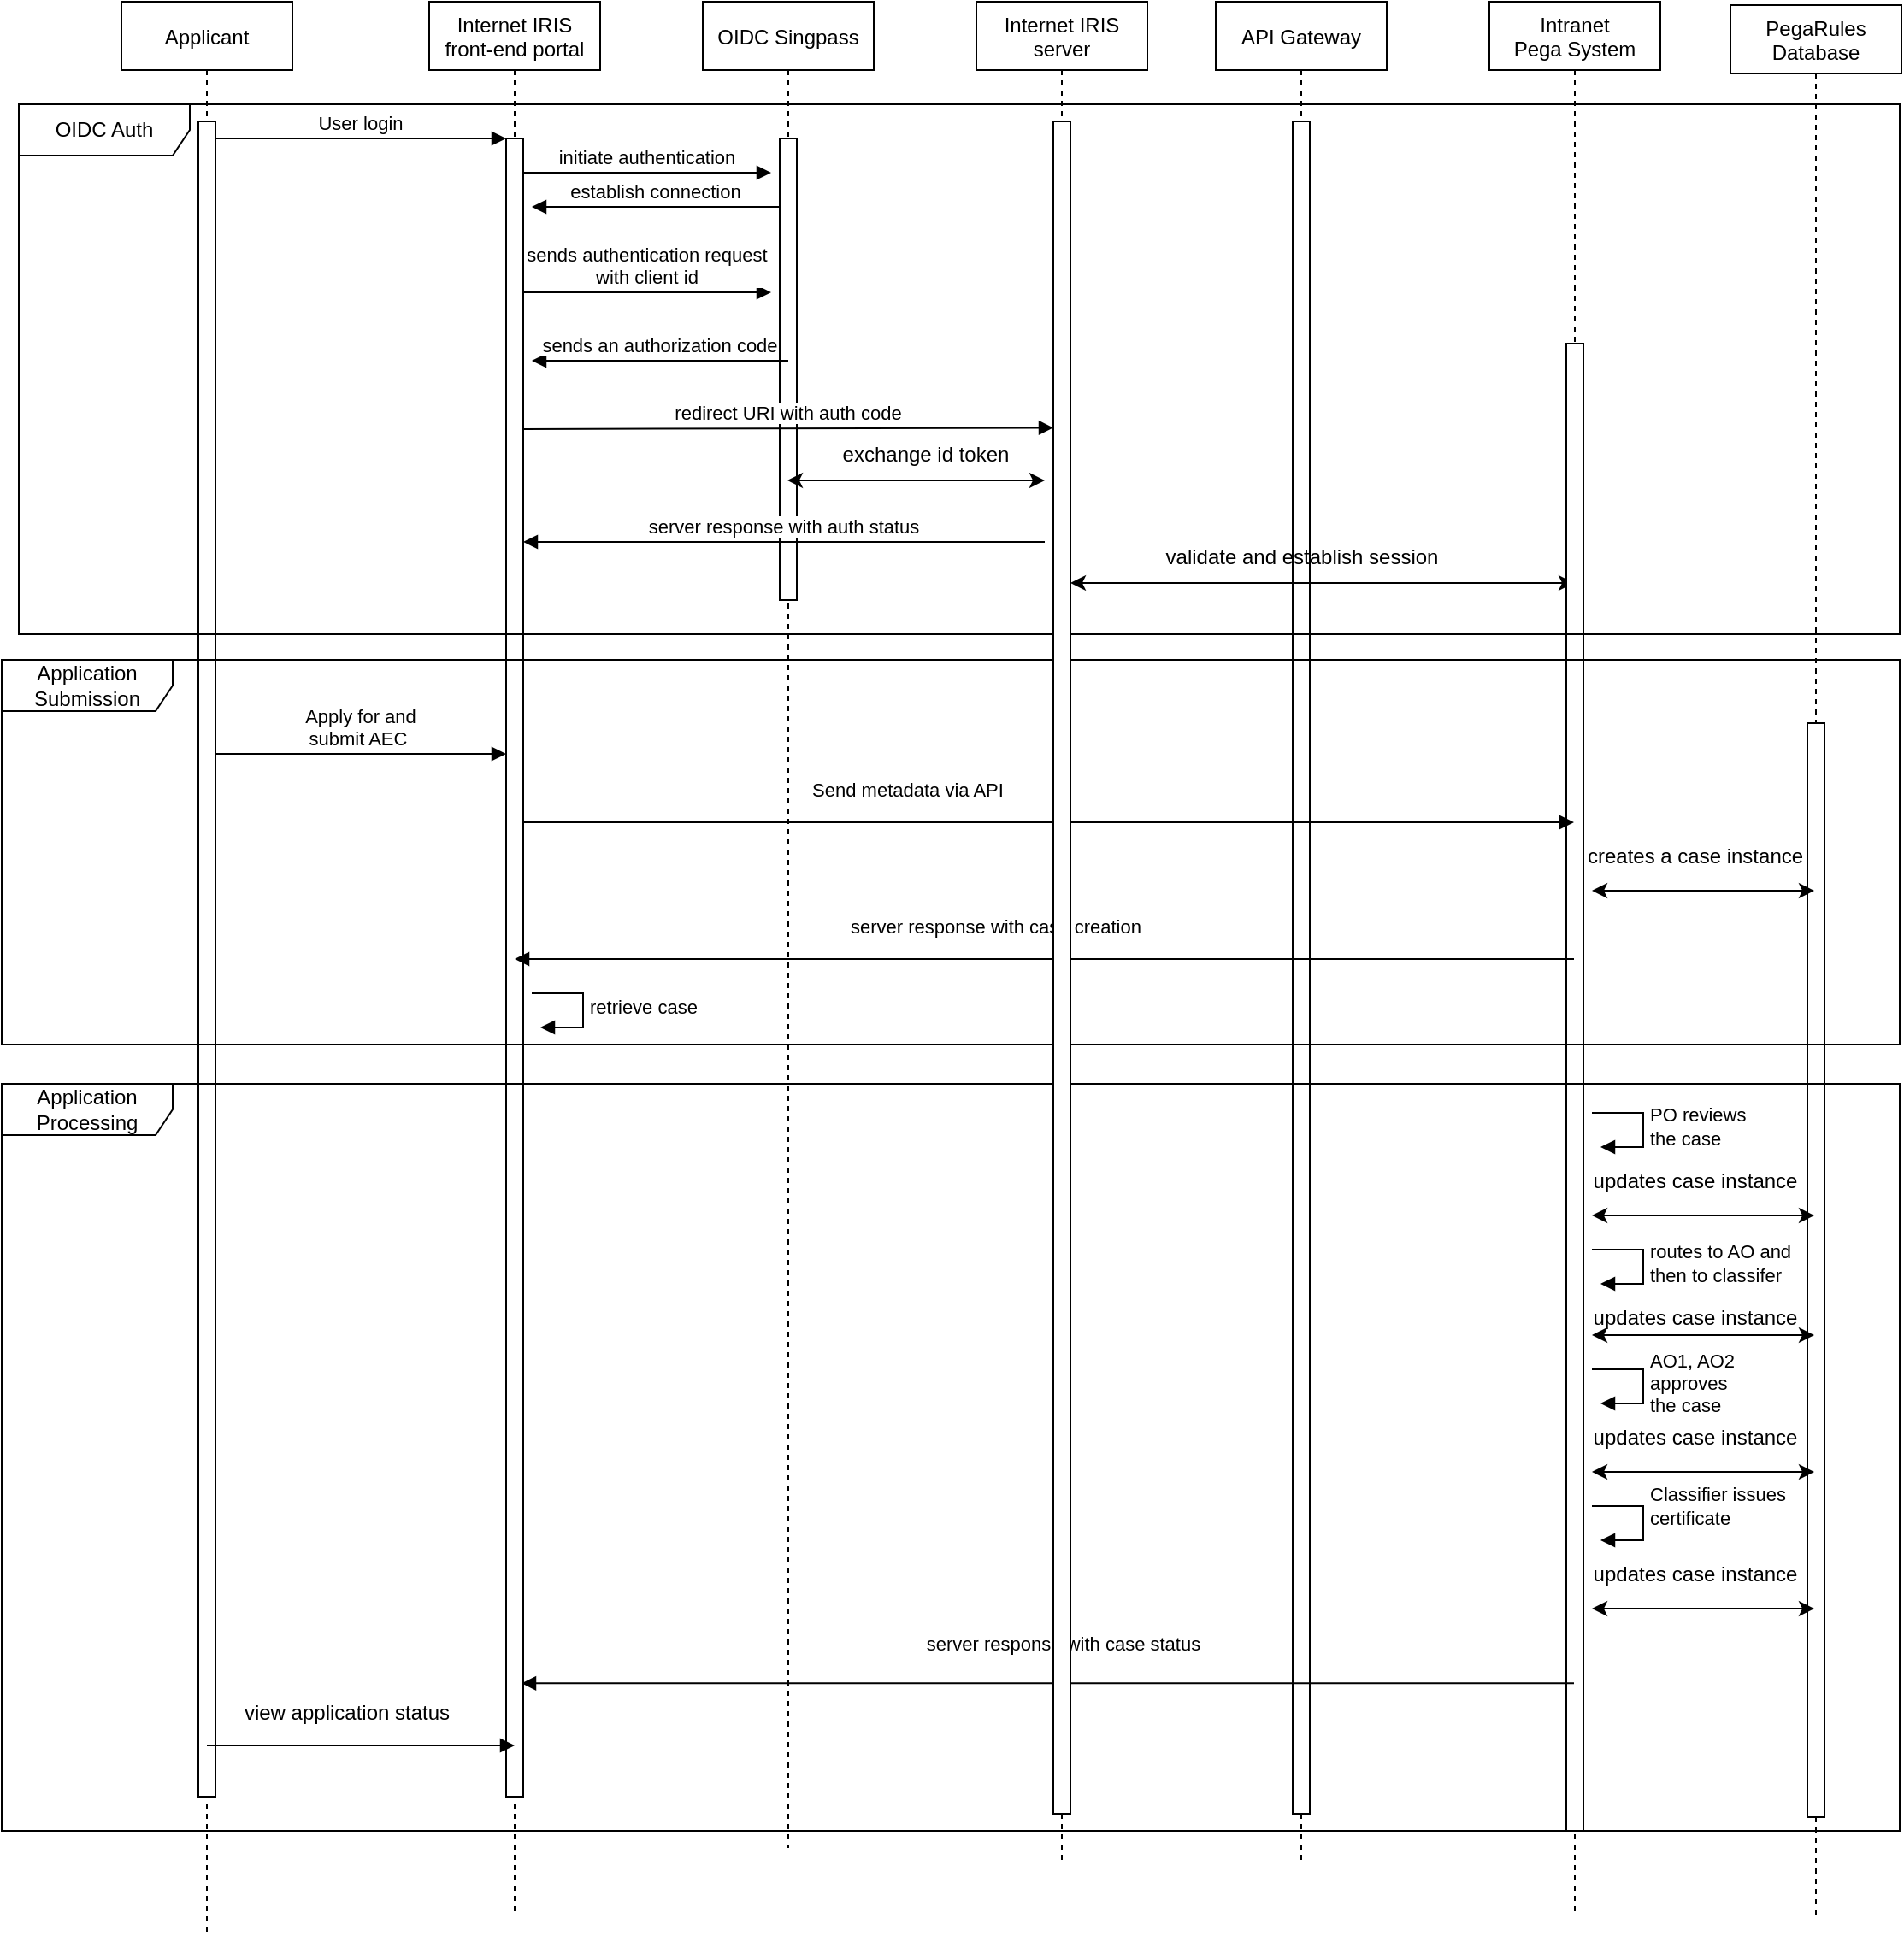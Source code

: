 <mxfile version="20.2.8" type="github">
  <diagram id="kgpKYQtTHZ0yAKxKKP6v" name="Page-1">
    <mxGraphModel dx="1320" dy="508" grid="1" gridSize="10" guides="1" tooltips="1" connect="1" arrows="1" fold="1" page="1" pageScale="1" pageWidth="850" pageHeight="1100" math="0" shadow="0">
      <root>
        <mxCell id="0" />
        <mxCell id="1" parent="0" />
        <mxCell id="3nuBFxr9cyL0pnOWT2aG-1" value="Applicant" style="shape=umlLifeline;perimeter=lifelinePerimeter;container=1;collapsible=0;recursiveResize=0;rounded=0;shadow=0;strokeWidth=1;" parent="1" vertex="1">
          <mxGeometry x="120" y="80" width="100" height="1130" as="geometry" />
        </mxCell>
        <mxCell id="3nuBFxr9cyL0pnOWT2aG-2" value="" style="points=[];perimeter=orthogonalPerimeter;rounded=0;shadow=0;strokeWidth=1;" parent="3nuBFxr9cyL0pnOWT2aG-1" vertex="1">
          <mxGeometry x="45" y="70" width="10" height="980" as="geometry" />
        </mxCell>
        <mxCell id="3nuBFxr9cyL0pnOWT2aG-5" value="Internet IRIS &#xa;front-end portal" style="shape=umlLifeline;perimeter=lifelinePerimeter;container=1;collapsible=0;recursiveResize=0;rounded=0;shadow=0;strokeWidth=1;" parent="1" vertex="1">
          <mxGeometry x="300" y="80" width="100" height="1120" as="geometry" />
        </mxCell>
        <mxCell id="3nuBFxr9cyL0pnOWT2aG-6" value="" style="points=[];perimeter=orthogonalPerimeter;rounded=0;shadow=0;strokeWidth=1;" parent="3nuBFxr9cyL0pnOWT2aG-5" vertex="1">
          <mxGeometry x="45" y="80" width="10" height="970" as="geometry" />
        </mxCell>
        <mxCell id="3nuBFxr9cyL0pnOWT2aG-8" value="User login" style="verticalAlign=bottom;endArrow=block;entryX=0;entryY=0;shadow=0;strokeWidth=1;" parent="1" source="3nuBFxr9cyL0pnOWT2aG-2" target="3nuBFxr9cyL0pnOWT2aG-6" edge="1">
          <mxGeometry relative="1" as="geometry">
            <mxPoint x="275" y="160" as="sourcePoint" />
          </mxGeometry>
        </mxCell>
        <mxCell id="3nuBFxr9cyL0pnOWT2aG-9" value="establish connection" style="verticalAlign=bottom;endArrow=block;shadow=0;strokeWidth=1;" parent="1" edge="1">
          <mxGeometry relative="1" as="geometry">
            <mxPoint x="505" y="200" as="sourcePoint" />
            <mxPoint x="360" y="200" as="targetPoint" />
          </mxGeometry>
        </mxCell>
        <mxCell id="Q2Nvd-xUFt3gvs3JJhA3-1" value="API Gateway" style="shape=umlLifeline;perimeter=lifelinePerimeter;container=1;collapsible=0;recursiveResize=0;rounded=0;shadow=0;strokeWidth=1;" parent="1" vertex="1">
          <mxGeometry x="760" y="80" width="100" height="1090" as="geometry" />
        </mxCell>
        <mxCell id="Q2Nvd-xUFt3gvs3JJhA3-2" value="" style="points=[];perimeter=orthogonalPerimeter;rounded=0;shadow=0;strokeWidth=1;" parent="Q2Nvd-xUFt3gvs3JJhA3-1" vertex="1">
          <mxGeometry x="45" y="70" width="10" height="990" as="geometry" />
        </mxCell>
        <mxCell id="d0YE2lin0IIMMGHwmQPa-5" value="" style="endArrow=classic;startArrow=classic;html=1;rounded=0;" edge="1" parent="Q2Nvd-xUFt3gvs3JJhA3-1" target="Q2Nvd-xUFt3gvs3JJhA3-5">
          <mxGeometry width="50" height="50" relative="1" as="geometry">
            <mxPoint x="-85" y="340" as="sourcePoint" />
            <mxPoint x="65.5" y="340" as="targetPoint" />
          </mxGeometry>
        </mxCell>
        <mxCell id="Q2Nvd-xUFt3gvs3JJhA3-5" value="Intranet &#xa;Pega System" style="shape=umlLifeline;perimeter=lifelinePerimeter;container=1;collapsible=0;recursiveResize=0;rounded=0;shadow=0;strokeWidth=1;" parent="1" vertex="1">
          <mxGeometry x="920" y="80" width="100" height="1120" as="geometry" />
        </mxCell>
        <mxCell id="Q2Nvd-xUFt3gvs3JJhA3-6" value="" style="points=[];perimeter=orthogonalPerimeter;rounded=0;shadow=0;strokeWidth=1;" parent="Q2Nvd-xUFt3gvs3JJhA3-5" vertex="1">
          <mxGeometry x="45" y="200" width="10" height="870" as="geometry" />
        </mxCell>
        <mxCell id="Q2Nvd-xUFt3gvs3JJhA3-11" value="PegaRules &#xa;Database" style="shape=umlLifeline;perimeter=lifelinePerimeter;container=1;collapsible=0;recursiveResize=0;rounded=0;shadow=0;strokeWidth=1;" parent="1" vertex="1">
          <mxGeometry x="1061" y="82" width="100" height="1118" as="geometry" />
        </mxCell>
        <mxCell id="Q2Nvd-xUFt3gvs3JJhA3-12" value="" style="points=[];perimeter=orthogonalPerimeter;rounded=0;shadow=0;strokeWidth=1;" parent="Q2Nvd-xUFt3gvs3JJhA3-11" vertex="1">
          <mxGeometry x="45" y="420" width="10" height="640" as="geometry" />
        </mxCell>
        <mxCell id="Q2Nvd-xUFt3gvs3JJhA3-21" value="initiate authentication" style="verticalAlign=bottom;endArrow=block;shadow=0;strokeWidth=1;" parent="1" edge="1">
          <mxGeometry relative="1" as="geometry">
            <mxPoint x="355" y="180.0" as="sourcePoint" />
            <mxPoint x="500" y="180" as="targetPoint" />
          </mxGeometry>
        </mxCell>
        <mxCell id="Q2Nvd-xUFt3gvs3JJhA3-22" value="OIDC Singpass" style="shape=umlLifeline;perimeter=lifelinePerimeter;container=1;collapsible=0;recursiveResize=0;rounded=0;shadow=0;strokeWidth=1;" parent="1" vertex="1">
          <mxGeometry x="460" y="80" width="100" height="1080" as="geometry" />
        </mxCell>
        <mxCell id="Q2Nvd-xUFt3gvs3JJhA3-23" value="" style="points=[];perimeter=orthogonalPerimeter;rounded=0;shadow=0;strokeWidth=1;" parent="Q2Nvd-xUFt3gvs3JJhA3-22" vertex="1">
          <mxGeometry x="45" y="80" width="10" height="270" as="geometry" />
        </mxCell>
        <mxCell id="Q2Nvd-xUFt3gvs3JJhA3-44" value="Application&lt;br&gt;Submission" style="shape=umlFrame;whiteSpace=wrap;html=1;width=100;height=30;" parent="Q2Nvd-xUFt3gvs3JJhA3-22" vertex="1">
          <mxGeometry x="-410" y="385" width="1110" height="225" as="geometry" />
        </mxCell>
        <mxCell id="Q2Nvd-xUFt3gvs3JJhA3-30" value="exchange id token" style="text;html=1;align=center;verticalAlign=middle;resizable=0;points=[];autosize=1;strokeColor=none;fillColor=none;" parent="Q2Nvd-xUFt3gvs3JJhA3-22" vertex="1">
          <mxGeometry x="70" y="250" width="120" height="30" as="geometry" />
        </mxCell>
        <mxCell id="Q2Nvd-xUFt3gvs3JJhA3-24" value="sends authentication request &#xa;with client id" style="verticalAlign=bottom;endArrow=block;shadow=0;strokeWidth=1;" parent="1" edge="1">
          <mxGeometry relative="1" as="geometry">
            <mxPoint x="355" y="250.0" as="sourcePoint" />
            <mxPoint x="500" y="250" as="targetPoint" />
          </mxGeometry>
        </mxCell>
        <mxCell id="Q2Nvd-xUFt3gvs3JJhA3-25" value="sends an authorization code" style="verticalAlign=bottom;endArrow=block;shadow=0;strokeWidth=1;" parent="1" edge="1">
          <mxGeometry relative="1" as="geometry">
            <mxPoint x="510" y="290" as="sourcePoint" />
            <mxPoint x="360" y="290" as="targetPoint" />
          </mxGeometry>
        </mxCell>
        <mxCell id="Q2Nvd-xUFt3gvs3JJhA3-26" value="redirect URI with auth code" style="verticalAlign=bottom;endArrow=block;shadow=0;strokeWidth=1;entryX=0;entryY=0.181;entryDx=0;entryDy=0;entryPerimeter=0;" parent="1" target="d0YE2lin0IIMMGHwmQPa-4" edge="1">
          <mxGeometry relative="1" as="geometry">
            <mxPoint x="355" y="330.0" as="sourcePoint" />
            <mxPoint x="500" y="330" as="targetPoint" />
          </mxGeometry>
        </mxCell>
        <mxCell id="Q2Nvd-xUFt3gvs3JJhA3-29" value="" style="endArrow=classic;startArrow=classic;html=1;rounded=0;" parent="1" edge="1">
          <mxGeometry width="50" height="50" relative="1" as="geometry">
            <mxPoint x="509.5" y="360" as="sourcePoint" />
            <mxPoint x="660" y="360" as="targetPoint" />
          </mxGeometry>
        </mxCell>
        <mxCell id="Q2Nvd-xUFt3gvs3JJhA3-31" value="server response with auth status" style="verticalAlign=bottom;endArrow=block;shadow=0;strokeWidth=1;entryX=1;entryY=0.572;entryDx=0;entryDy=0;entryPerimeter=0;" parent="1" edge="1">
          <mxGeometry relative="1" as="geometry">
            <mxPoint x="660" y="396" as="sourcePoint" />
            <mxPoint x="355" y="396" as="targetPoint" />
          </mxGeometry>
        </mxCell>
        <mxCell id="Q2Nvd-xUFt3gvs3JJhA3-32" value="Apply for and &#xa;submit AEC " style="verticalAlign=bottom;endArrow=block;entryX=0;entryY=0;shadow=0;strokeWidth=1;" parent="1" edge="1">
          <mxGeometry relative="1" as="geometry">
            <mxPoint x="175" y="520.0" as="sourcePoint" />
            <mxPoint x="345" y="520.0" as="targetPoint" />
          </mxGeometry>
        </mxCell>
        <mxCell id="Q2Nvd-xUFt3gvs3JJhA3-33" value="Send metadata via API" style="verticalAlign=bottom;endArrow=block;shadow=0;strokeWidth=1;" parent="1" edge="1" target="Q2Nvd-xUFt3gvs3JJhA3-5">
          <mxGeometry x="-0.268" y="10" relative="1" as="geometry">
            <mxPoint x="355" y="560.0" as="sourcePoint" />
            <mxPoint x="819.5" y="560.0" as="targetPoint" />
            <mxPoint as="offset" />
          </mxGeometry>
        </mxCell>
        <mxCell id="Q2Nvd-xUFt3gvs3JJhA3-35" value="" style="endArrow=classic;startArrow=classic;html=1;rounded=0;" parent="1" edge="1">
          <mxGeometry width="50" height="50" relative="1" as="geometry">
            <mxPoint x="980" y="600" as="sourcePoint" />
            <mxPoint x="1110" y="600" as="targetPoint" />
          </mxGeometry>
        </mxCell>
        <mxCell id="Q2Nvd-xUFt3gvs3JJhA3-36" value="creates a case instance" style="text;html=1;align=center;verticalAlign=middle;resizable=0;points=[];autosize=1;strokeColor=none;fillColor=none;" parent="1" vertex="1">
          <mxGeometry x="965" y="565" width="150" height="30" as="geometry" />
        </mxCell>
        <mxCell id="Q2Nvd-xUFt3gvs3JJhA3-37" value="server response with case creation" style="verticalAlign=bottom;endArrow=block;shadow=0;strokeWidth=1;" parent="1" target="3nuBFxr9cyL0pnOWT2aG-5" edge="1" source="Q2Nvd-xUFt3gvs3JJhA3-5">
          <mxGeometry x="0.095" y="-10" relative="1" as="geometry">
            <mxPoint x="810" y="626" as="sourcePoint" />
            <mxPoint x="365" y="626" as="targetPoint" />
            <mxPoint x="1" as="offset" />
          </mxGeometry>
        </mxCell>
        <mxCell id="Q2Nvd-xUFt3gvs3JJhA3-39" value="retrieve case" style="edgeStyle=orthogonalEdgeStyle;html=1;align=left;spacingLeft=2;endArrow=block;rounded=0;entryX=1;entryY=0;" parent="1" edge="1">
          <mxGeometry relative="1" as="geometry">
            <mxPoint x="360" y="660" as="sourcePoint" />
            <Array as="points">
              <mxPoint x="390" y="660" />
            </Array>
            <mxPoint x="365" y="680" as="targetPoint" />
          </mxGeometry>
        </mxCell>
        <mxCell id="Q2Nvd-xUFt3gvs3JJhA3-40" value="OIDC Auth" style="shape=umlFrame;whiteSpace=wrap;html=1;width=100;height=30;" parent="1" vertex="1">
          <mxGeometry x="60" y="140" width="1100" height="310" as="geometry" />
        </mxCell>
        <mxCell id="Q2Nvd-xUFt3gvs3JJhA3-45" value="Application&lt;br&gt;Processing" style="shape=umlFrame;whiteSpace=wrap;html=1;width=100;height=30;" parent="1" vertex="1">
          <mxGeometry x="50" y="713" width="1110" height="437" as="geometry" />
        </mxCell>
        <mxCell id="Q2Nvd-xUFt3gvs3JJhA3-46" value="PO reviews&lt;br&gt;the case" style="edgeStyle=orthogonalEdgeStyle;html=1;align=left;spacingLeft=2;endArrow=block;rounded=0;entryX=1;entryY=0;" parent="1" edge="1">
          <mxGeometry relative="1" as="geometry">
            <mxPoint x="980" y="730" as="sourcePoint" />
            <Array as="points">
              <mxPoint x="1010" y="730" />
            </Array>
            <mxPoint x="985" y="750" as="targetPoint" />
          </mxGeometry>
        </mxCell>
        <mxCell id="Q2Nvd-xUFt3gvs3JJhA3-47" value="routes to AO and &lt;br&gt;then to classifer" style="edgeStyle=orthogonalEdgeStyle;html=1;align=left;spacingLeft=2;endArrow=block;rounded=0;entryX=1;entryY=0;" parent="1" edge="1">
          <mxGeometry relative="1" as="geometry">
            <mxPoint x="980" y="810" as="sourcePoint" />
            <Array as="points">
              <mxPoint x="1010" y="810" />
            </Array>
            <mxPoint x="985" y="830" as="targetPoint" />
          </mxGeometry>
        </mxCell>
        <mxCell id="Q2Nvd-xUFt3gvs3JJhA3-49" value="AO1, AO2 &lt;br&gt;approves &lt;br&gt;the case" style="edgeStyle=orthogonalEdgeStyle;html=1;align=left;spacingLeft=2;endArrow=block;rounded=0;entryX=1;entryY=0;" parent="1" edge="1">
          <mxGeometry relative="1" as="geometry">
            <mxPoint x="980" y="880" as="sourcePoint" />
            <Array as="points">
              <mxPoint x="1010" y="880" />
            </Array>
            <mxPoint x="985" y="900" as="targetPoint" />
          </mxGeometry>
        </mxCell>
        <mxCell id="Q2Nvd-xUFt3gvs3JJhA3-50" value="Classifier issues &lt;br&gt;certificate" style="edgeStyle=orthogonalEdgeStyle;html=1;align=left;spacingLeft=2;endArrow=block;rounded=0;entryX=1;entryY=0;" parent="1" edge="1">
          <mxGeometry x="-0.2" relative="1" as="geometry">
            <mxPoint x="980" y="960" as="sourcePoint" />
            <Array as="points">
              <mxPoint x="1010" y="960" />
            </Array>
            <mxPoint x="985" y="980" as="targetPoint" />
            <mxPoint as="offset" />
          </mxGeometry>
        </mxCell>
        <mxCell id="Q2Nvd-xUFt3gvs3JJhA3-51" value="" style="endArrow=classic;startArrow=classic;html=1;rounded=0;" parent="1" edge="1">
          <mxGeometry width="50" height="50" relative="1" as="geometry">
            <mxPoint x="980" y="790" as="sourcePoint" />
            <mxPoint x="1110" y="790" as="targetPoint" />
          </mxGeometry>
        </mxCell>
        <mxCell id="Q2Nvd-xUFt3gvs3JJhA3-52" value="updates case instance" style="text;html=1;align=center;verticalAlign=middle;resizable=0;points=[];autosize=1;strokeColor=none;fillColor=none;" parent="1" vertex="1">
          <mxGeometry x="970" y="755" width="140" height="30" as="geometry" />
        </mxCell>
        <mxCell id="Q2Nvd-xUFt3gvs3JJhA3-53" value="" style="endArrow=classic;startArrow=classic;html=1;rounded=0;" parent="1" edge="1">
          <mxGeometry width="50" height="50" relative="1" as="geometry">
            <mxPoint x="980" y="860" as="sourcePoint" />
            <mxPoint x="1110" y="860" as="targetPoint" />
          </mxGeometry>
        </mxCell>
        <mxCell id="Q2Nvd-xUFt3gvs3JJhA3-54" value="updates case instance" style="text;html=1;align=center;verticalAlign=middle;resizable=0;points=[];autosize=1;strokeColor=none;fillColor=none;" parent="1" vertex="1">
          <mxGeometry x="970" y="835" width="140" height="30" as="geometry" />
        </mxCell>
        <mxCell id="Q2Nvd-xUFt3gvs3JJhA3-55" value="" style="endArrow=classic;startArrow=classic;html=1;rounded=0;" parent="1" edge="1">
          <mxGeometry width="50" height="50" relative="1" as="geometry">
            <mxPoint x="980" y="1020" as="sourcePoint" />
            <mxPoint x="1110" y="1020" as="targetPoint" />
          </mxGeometry>
        </mxCell>
        <mxCell id="Q2Nvd-xUFt3gvs3JJhA3-56" value="updates case instance" style="text;html=1;align=center;verticalAlign=middle;resizable=0;points=[];autosize=1;strokeColor=none;fillColor=none;" parent="1" vertex="1">
          <mxGeometry x="970" y="985" width="140" height="30" as="geometry" />
        </mxCell>
        <mxCell id="Q2Nvd-xUFt3gvs3JJhA3-57" value="" style="endArrow=classic;startArrow=classic;html=1;rounded=0;" parent="1" edge="1">
          <mxGeometry width="50" height="50" relative="1" as="geometry">
            <mxPoint x="980" y="940" as="sourcePoint" />
            <mxPoint x="1110" y="940" as="targetPoint" />
          </mxGeometry>
        </mxCell>
        <mxCell id="Q2Nvd-xUFt3gvs3JJhA3-58" value="updates case instance" style="text;html=1;align=center;verticalAlign=middle;resizable=0;points=[];autosize=1;strokeColor=none;fillColor=none;" parent="1" vertex="1">
          <mxGeometry x="970" y="905" width="140" height="30" as="geometry" />
        </mxCell>
        <mxCell id="Q2Nvd-xUFt3gvs3JJhA3-60" value="server response with case status" style="verticalAlign=bottom;endArrow=block;shadow=0;strokeWidth=1;entryX=0.9;entryY=0.644;entryDx=0;entryDy=0;entryPerimeter=0;" parent="1" edge="1" source="Q2Nvd-xUFt3gvs3JJhA3-5">
          <mxGeometry x="-0.027" y="-14" relative="1" as="geometry">
            <mxPoint x="810" y="1066" as="sourcePoint" />
            <mxPoint x="354" y="1063.68" as="targetPoint" />
            <mxPoint x="1" as="offset" />
          </mxGeometry>
        </mxCell>
        <mxCell id="Q2Nvd-xUFt3gvs3JJhA3-62" value="view application status" style="verticalAlign=bottom;endArrow=block;shadow=0;strokeWidth=1;fontSize=12;" parent="1" edge="1">
          <mxGeometry x="-0.091" y="10" relative="1" as="geometry">
            <mxPoint x="170" y="1100" as="sourcePoint" />
            <mxPoint x="350" y="1100" as="targetPoint" />
            <mxPoint as="offset" />
          </mxGeometry>
        </mxCell>
        <mxCell id="d0YE2lin0IIMMGHwmQPa-3" value="Internet IRIS &#xa;server" style="shape=umlLifeline;perimeter=lifelinePerimeter;container=1;collapsible=0;recursiveResize=0;rounded=0;shadow=0;strokeWidth=1;" vertex="1" parent="1">
          <mxGeometry x="620" y="80" width="100" height="1090" as="geometry" />
        </mxCell>
        <mxCell id="d0YE2lin0IIMMGHwmQPa-4" value="" style="points=[];perimeter=orthogonalPerimeter;rounded=0;shadow=0;strokeWidth=1;" vertex="1" parent="d0YE2lin0IIMMGHwmQPa-3">
          <mxGeometry x="45" y="70" width="10" height="990" as="geometry" />
        </mxCell>
        <mxCell id="d0YE2lin0IIMMGHwmQPa-6" value="validate and establish session" style="text;html=1;align=center;verticalAlign=middle;resizable=0;points=[];autosize=1;strokeColor=none;fillColor=none;" vertex="1" parent="1">
          <mxGeometry x="720" y="390" width="180" height="30" as="geometry" />
        </mxCell>
      </root>
    </mxGraphModel>
  </diagram>
</mxfile>
